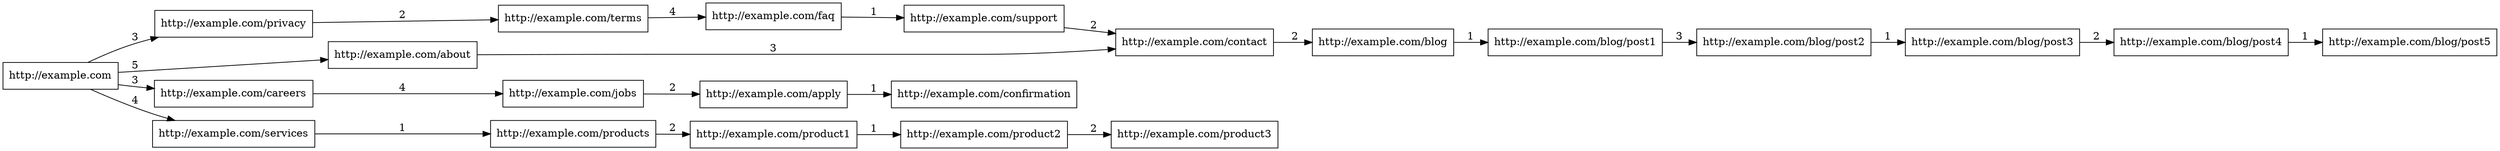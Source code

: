 digraph G {
  node [shape=box];
  rankdir=LR;
  "http://example.com" [label="http://example.com"];
  "http://example.com/about" [label="http://example.com/about"];
  "http://example.com/contact" [label="http://example.com/contact"];
  "http://example.com/blog" [label="http://example.com/blog"];
  "http://example.com/services" [label="http://example.com/services"];
  "http://example.com/products" [label="http://example.com/products"];
  "http://example.com/product1" [label="http://example.com/product1"];
  "http://example.com/product2" [label="http://example.com/product2"];
  "http://example.com/product3" [label="http://example.com/product3"];
  "http://example.com/careers" [label="http://example.com/careers"];
  "http://example.com/jobs" [label="http://example.com/jobs"];
  "http://example.com/apply" [label="http://example.com/apply"];
  "http://example.com/confirmation" [label="http://example.com/confirmation"];
  "http://example.com/privacy" [label="http://example.com/privacy"];
  "http://example.com/terms" [label="http://example.com/terms"];
  "http://example.com/faq" [label="http://example.com/faq"];
  "http://example.com/support" [label="http://example.com/support"];
  "http://example.com/blog/post1" [label="http://example.com/blog/post1"];
  "http://example.com/blog/post2" [label="http://example.com/blog/post2"];
  "http://example.com/blog/post3" [label="http://example.com/blog/post3"];
  "http://example.com/blog/post4" [label="http://example.com/blog/post4"];
  "http://example.com/blog/post5" [label="http://example.com/blog/post5"];
  "http://example.com" -> "http://example.com/about" [label="5"];
  "http://example.com" -> "http://example.com/services" [label="4"];
  "http://example.com" -> "http://example.com/careers" [label="3"];
  "http://example.com" -> "http://example.com/privacy" [label="3"];
  "http://example.com/about" -> "http://example.com/contact" [label="3"];
  "http://example.com/contact" -> "http://example.com/blog" [label="2"];
  "http://example.com/blog" -> "http://example.com/blog/post1" [label="1"];
  "http://example.com/services" -> "http://example.com/products" [label="1"];
  "http://example.com/products" -> "http://example.com/product1" [label="2"];
  "http://example.com/product1" -> "http://example.com/product2" [label="1"];
  "http://example.com/product2" -> "http://example.com/product3" [label="2"];
  "http://example.com/careers" -> "http://example.com/jobs" [label="4"];
  "http://example.com/jobs" -> "http://example.com/apply" [label="2"];
  "http://example.com/apply" -> "http://example.com/confirmation" [label="1"];
  "http://example.com/privacy" -> "http://example.com/terms" [label="2"];
  "http://example.com/terms" -> "http://example.com/faq" [label="4"];
  "http://example.com/faq" -> "http://example.com/support" [label="1"];
  "http://example.com/support" -> "http://example.com/contact" [label="2"];
  "http://example.com/blog/post1" -> "http://example.com/blog/post2" [label="3"];
  "http://example.com/blog/post2" -> "http://example.com/blog/post3" [label="1"];
  "http://example.com/blog/post3" -> "http://example.com/blog/post4" [label="2"];
  "http://example.com/blog/post4" -> "http://example.com/blog/post5" [label="1"];
}
